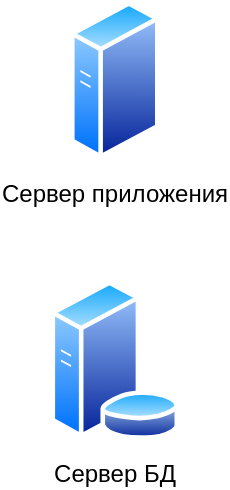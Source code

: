 <mxfile version="19.0.3" type="github">
  <diagram id="sJbMyrKm-ca9RMT0lqFK" name="Page-1">
    <mxGraphModel dx="868" dy="450" grid="1" gridSize="10" guides="1" tooltips="1" connect="1" arrows="1" fold="1" page="1" pageScale="1" pageWidth="827" pageHeight="1169" math="0" shadow="0">
      <root>
        <mxCell id="0" />
        <mxCell id="1" parent="0" />
        <mxCell id="jYwWDvMQ2mVFs24kCtVH-1" value="Сервер приложения" style="aspect=fixed;perimeter=ellipsePerimeter;html=1;align=center;shadow=0;dashed=0;spacingTop=3;image;image=img/lib/active_directory/generic_server.svg;" vertex="1" parent="1">
          <mxGeometry x="150" y="40" width="44.8" height="80" as="geometry" />
        </mxCell>
        <mxCell id="jYwWDvMQ2mVFs24kCtVH-2" value="Сервер БД" style="aspect=fixed;perimeter=ellipsePerimeter;html=1;align=center;shadow=0;dashed=0;spacingTop=3;image;image=img/lib/active_directory/database_server.svg;" vertex="1" parent="1">
          <mxGeometry x="139.6" y="180" width="65.6" height="80" as="geometry" />
        </mxCell>
      </root>
    </mxGraphModel>
  </diagram>
</mxfile>
